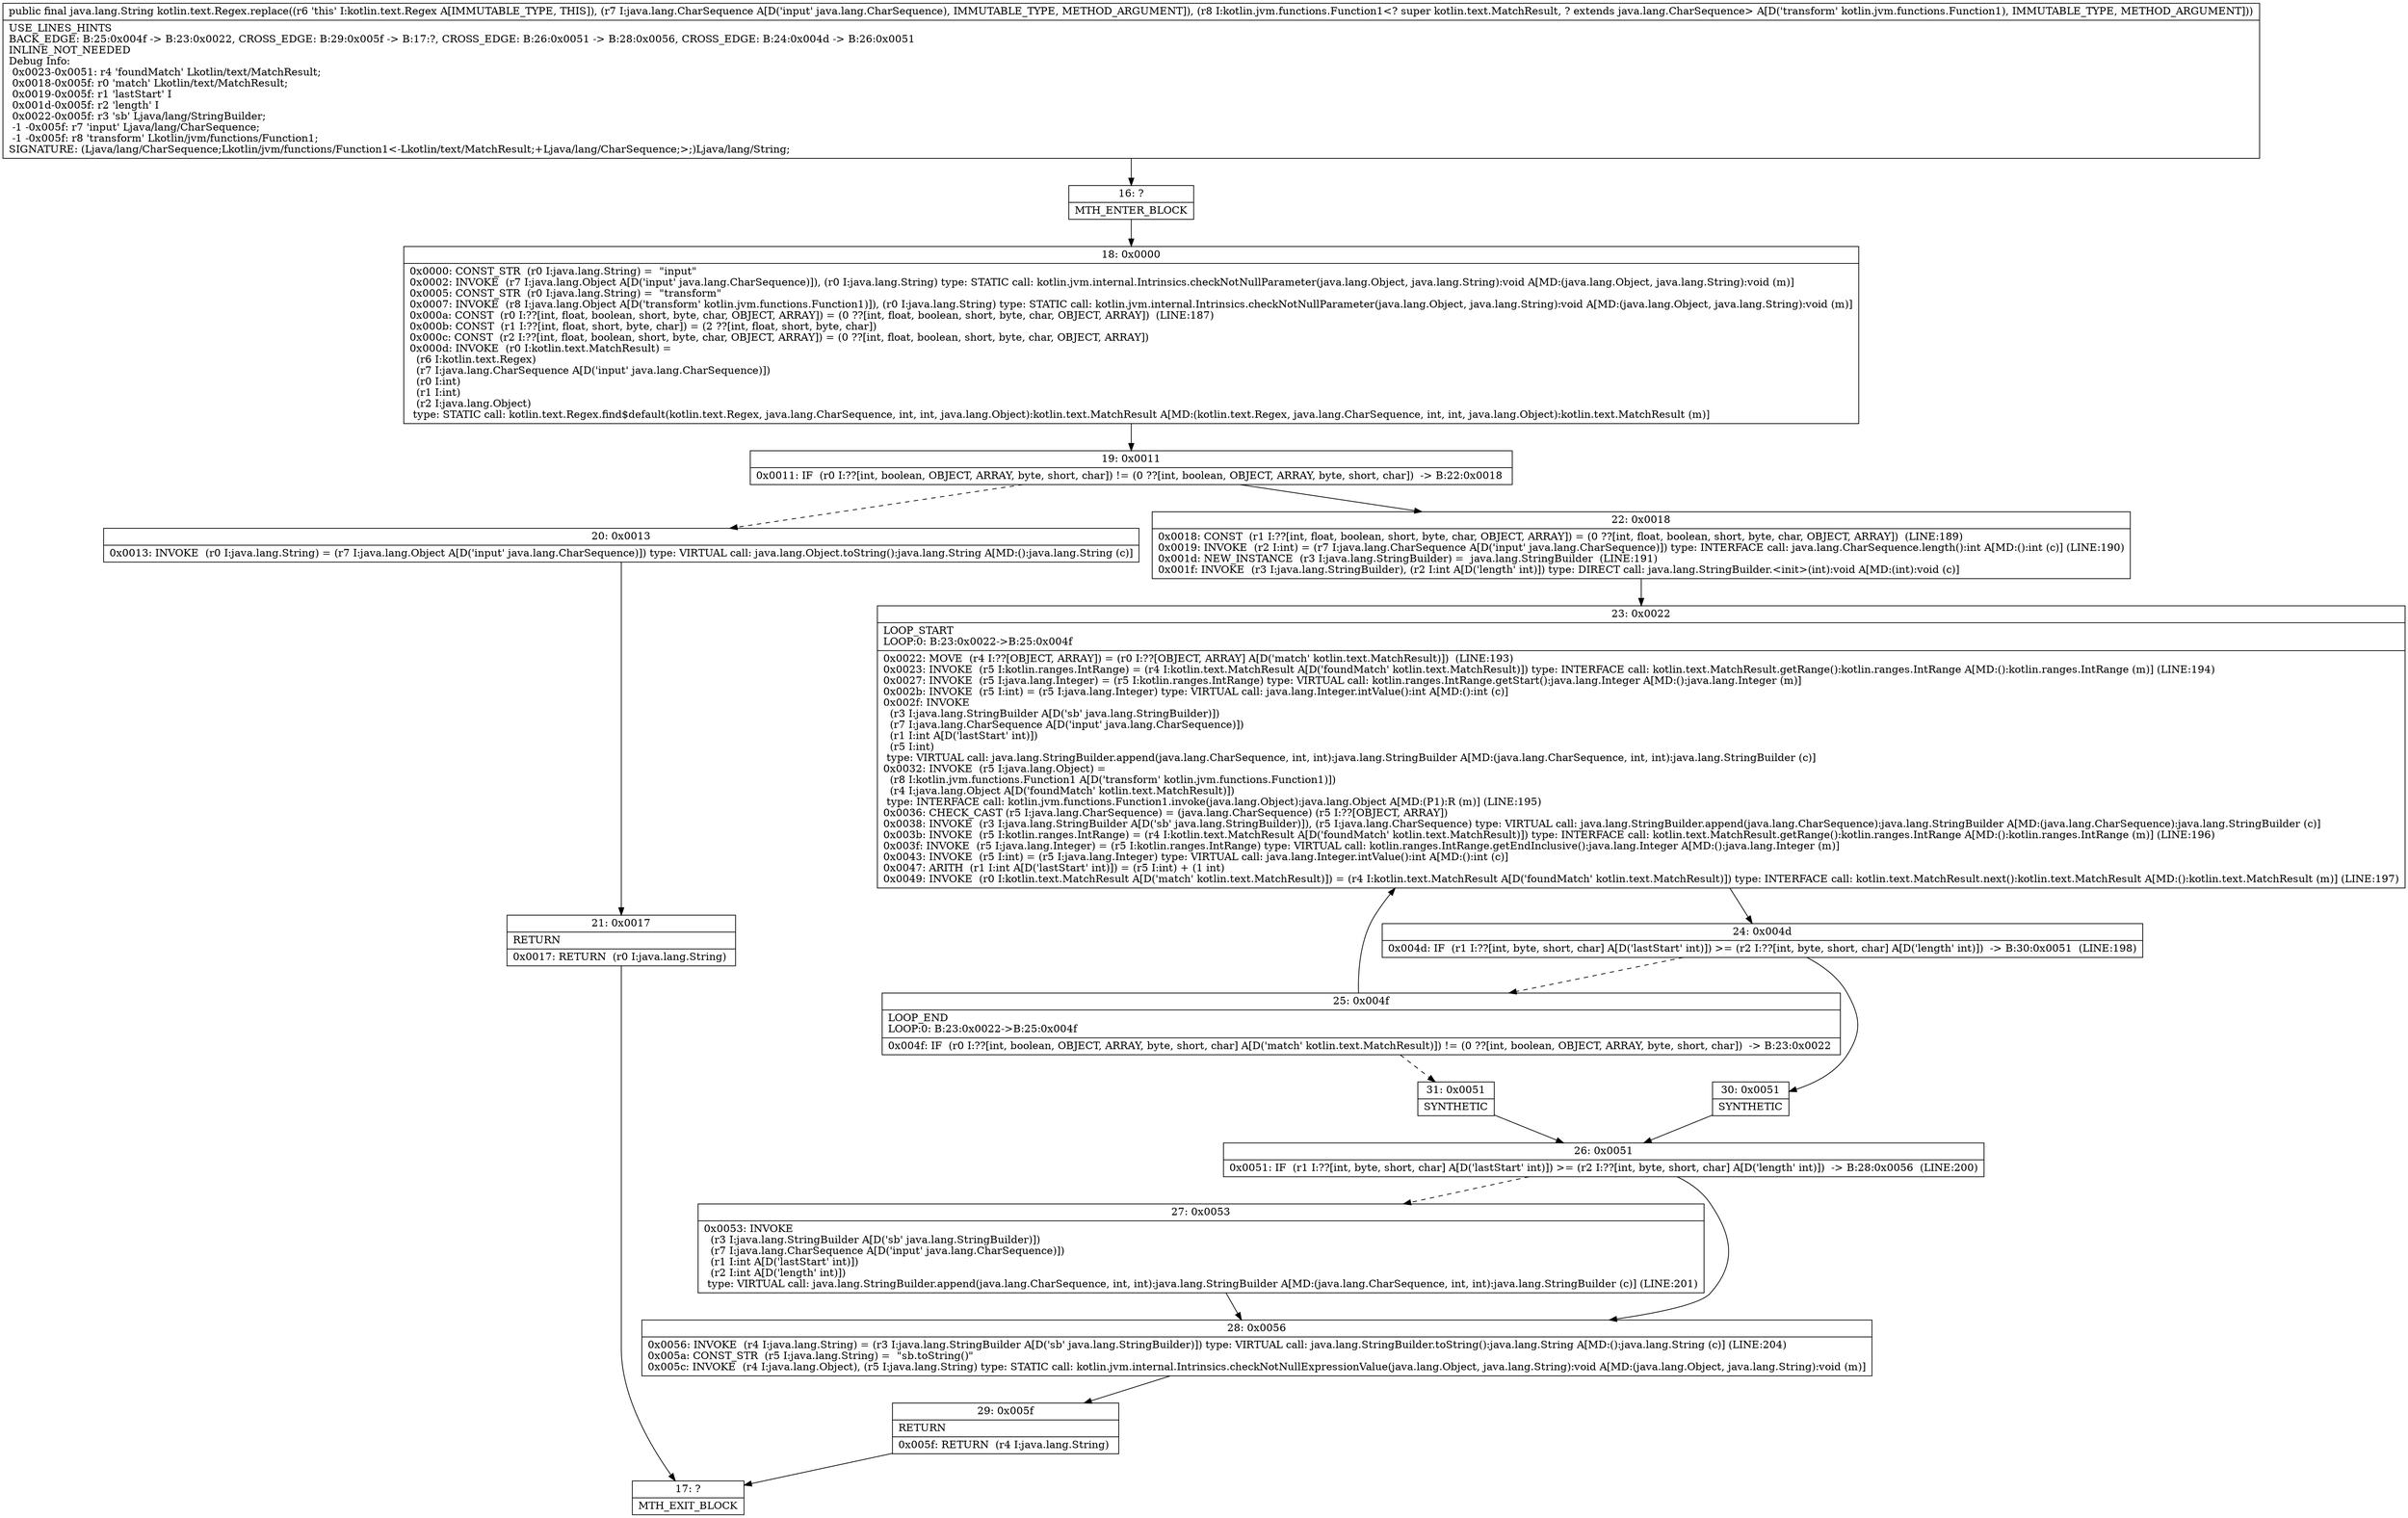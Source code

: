 digraph "CFG forkotlin.text.Regex.replace(Ljava\/lang\/CharSequence;Lkotlin\/jvm\/functions\/Function1;)Ljava\/lang\/String;" {
Node_16 [shape=record,label="{16\:\ ?|MTH_ENTER_BLOCK\l}"];
Node_18 [shape=record,label="{18\:\ 0x0000|0x0000: CONST_STR  (r0 I:java.lang.String) =  \"input\" \l0x0002: INVOKE  (r7 I:java.lang.Object A[D('input' java.lang.CharSequence)]), (r0 I:java.lang.String) type: STATIC call: kotlin.jvm.internal.Intrinsics.checkNotNullParameter(java.lang.Object, java.lang.String):void A[MD:(java.lang.Object, java.lang.String):void (m)]\l0x0005: CONST_STR  (r0 I:java.lang.String) =  \"transform\" \l0x0007: INVOKE  (r8 I:java.lang.Object A[D('transform' kotlin.jvm.functions.Function1)]), (r0 I:java.lang.String) type: STATIC call: kotlin.jvm.internal.Intrinsics.checkNotNullParameter(java.lang.Object, java.lang.String):void A[MD:(java.lang.Object, java.lang.String):void (m)]\l0x000a: CONST  (r0 I:??[int, float, boolean, short, byte, char, OBJECT, ARRAY]) = (0 ??[int, float, boolean, short, byte, char, OBJECT, ARRAY])  (LINE:187)\l0x000b: CONST  (r1 I:??[int, float, short, byte, char]) = (2 ??[int, float, short, byte, char]) \l0x000c: CONST  (r2 I:??[int, float, boolean, short, byte, char, OBJECT, ARRAY]) = (0 ??[int, float, boolean, short, byte, char, OBJECT, ARRAY]) \l0x000d: INVOKE  (r0 I:kotlin.text.MatchResult) = \l  (r6 I:kotlin.text.Regex)\l  (r7 I:java.lang.CharSequence A[D('input' java.lang.CharSequence)])\l  (r0 I:int)\l  (r1 I:int)\l  (r2 I:java.lang.Object)\l type: STATIC call: kotlin.text.Regex.find$default(kotlin.text.Regex, java.lang.CharSequence, int, int, java.lang.Object):kotlin.text.MatchResult A[MD:(kotlin.text.Regex, java.lang.CharSequence, int, int, java.lang.Object):kotlin.text.MatchResult (m)]\l}"];
Node_19 [shape=record,label="{19\:\ 0x0011|0x0011: IF  (r0 I:??[int, boolean, OBJECT, ARRAY, byte, short, char]) != (0 ??[int, boolean, OBJECT, ARRAY, byte, short, char])  \-\> B:22:0x0018 \l}"];
Node_20 [shape=record,label="{20\:\ 0x0013|0x0013: INVOKE  (r0 I:java.lang.String) = (r7 I:java.lang.Object A[D('input' java.lang.CharSequence)]) type: VIRTUAL call: java.lang.Object.toString():java.lang.String A[MD:():java.lang.String (c)]\l}"];
Node_21 [shape=record,label="{21\:\ 0x0017|RETURN\l|0x0017: RETURN  (r0 I:java.lang.String) \l}"];
Node_17 [shape=record,label="{17\:\ ?|MTH_EXIT_BLOCK\l}"];
Node_22 [shape=record,label="{22\:\ 0x0018|0x0018: CONST  (r1 I:??[int, float, boolean, short, byte, char, OBJECT, ARRAY]) = (0 ??[int, float, boolean, short, byte, char, OBJECT, ARRAY])  (LINE:189)\l0x0019: INVOKE  (r2 I:int) = (r7 I:java.lang.CharSequence A[D('input' java.lang.CharSequence)]) type: INTERFACE call: java.lang.CharSequence.length():int A[MD:():int (c)] (LINE:190)\l0x001d: NEW_INSTANCE  (r3 I:java.lang.StringBuilder) =  java.lang.StringBuilder  (LINE:191)\l0x001f: INVOKE  (r3 I:java.lang.StringBuilder), (r2 I:int A[D('length' int)]) type: DIRECT call: java.lang.StringBuilder.\<init\>(int):void A[MD:(int):void (c)]\l}"];
Node_23 [shape=record,label="{23\:\ 0x0022|LOOP_START\lLOOP:0: B:23:0x0022\-\>B:25:0x004f\l|0x0022: MOVE  (r4 I:??[OBJECT, ARRAY]) = (r0 I:??[OBJECT, ARRAY] A[D('match' kotlin.text.MatchResult)])  (LINE:193)\l0x0023: INVOKE  (r5 I:kotlin.ranges.IntRange) = (r4 I:kotlin.text.MatchResult A[D('foundMatch' kotlin.text.MatchResult)]) type: INTERFACE call: kotlin.text.MatchResult.getRange():kotlin.ranges.IntRange A[MD:():kotlin.ranges.IntRange (m)] (LINE:194)\l0x0027: INVOKE  (r5 I:java.lang.Integer) = (r5 I:kotlin.ranges.IntRange) type: VIRTUAL call: kotlin.ranges.IntRange.getStart():java.lang.Integer A[MD:():java.lang.Integer (m)]\l0x002b: INVOKE  (r5 I:int) = (r5 I:java.lang.Integer) type: VIRTUAL call: java.lang.Integer.intValue():int A[MD:():int (c)]\l0x002f: INVOKE  \l  (r3 I:java.lang.StringBuilder A[D('sb' java.lang.StringBuilder)])\l  (r7 I:java.lang.CharSequence A[D('input' java.lang.CharSequence)])\l  (r1 I:int A[D('lastStart' int)])\l  (r5 I:int)\l type: VIRTUAL call: java.lang.StringBuilder.append(java.lang.CharSequence, int, int):java.lang.StringBuilder A[MD:(java.lang.CharSequence, int, int):java.lang.StringBuilder (c)]\l0x0032: INVOKE  (r5 I:java.lang.Object) = \l  (r8 I:kotlin.jvm.functions.Function1 A[D('transform' kotlin.jvm.functions.Function1)])\l  (r4 I:java.lang.Object A[D('foundMatch' kotlin.text.MatchResult)])\l type: INTERFACE call: kotlin.jvm.functions.Function1.invoke(java.lang.Object):java.lang.Object A[MD:(P1):R (m)] (LINE:195)\l0x0036: CHECK_CAST (r5 I:java.lang.CharSequence) = (java.lang.CharSequence) (r5 I:??[OBJECT, ARRAY]) \l0x0038: INVOKE  (r3 I:java.lang.StringBuilder A[D('sb' java.lang.StringBuilder)]), (r5 I:java.lang.CharSequence) type: VIRTUAL call: java.lang.StringBuilder.append(java.lang.CharSequence):java.lang.StringBuilder A[MD:(java.lang.CharSequence):java.lang.StringBuilder (c)]\l0x003b: INVOKE  (r5 I:kotlin.ranges.IntRange) = (r4 I:kotlin.text.MatchResult A[D('foundMatch' kotlin.text.MatchResult)]) type: INTERFACE call: kotlin.text.MatchResult.getRange():kotlin.ranges.IntRange A[MD:():kotlin.ranges.IntRange (m)] (LINE:196)\l0x003f: INVOKE  (r5 I:java.lang.Integer) = (r5 I:kotlin.ranges.IntRange) type: VIRTUAL call: kotlin.ranges.IntRange.getEndInclusive():java.lang.Integer A[MD:():java.lang.Integer (m)]\l0x0043: INVOKE  (r5 I:int) = (r5 I:java.lang.Integer) type: VIRTUAL call: java.lang.Integer.intValue():int A[MD:():int (c)]\l0x0047: ARITH  (r1 I:int A[D('lastStart' int)]) = (r5 I:int) + (1 int) \l0x0049: INVOKE  (r0 I:kotlin.text.MatchResult A[D('match' kotlin.text.MatchResult)]) = (r4 I:kotlin.text.MatchResult A[D('foundMatch' kotlin.text.MatchResult)]) type: INTERFACE call: kotlin.text.MatchResult.next():kotlin.text.MatchResult A[MD:():kotlin.text.MatchResult (m)] (LINE:197)\l}"];
Node_24 [shape=record,label="{24\:\ 0x004d|0x004d: IF  (r1 I:??[int, byte, short, char] A[D('lastStart' int)]) \>= (r2 I:??[int, byte, short, char] A[D('length' int)])  \-\> B:30:0x0051  (LINE:198)\l}"];
Node_25 [shape=record,label="{25\:\ 0x004f|LOOP_END\lLOOP:0: B:23:0x0022\-\>B:25:0x004f\l|0x004f: IF  (r0 I:??[int, boolean, OBJECT, ARRAY, byte, short, char] A[D('match' kotlin.text.MatchResult)]) != (0 ??[int, boolean, OBJECT, ARRAY, byte, short, char])  \-\> B:23:0x0022 \l}"];
Node_31 [shape=record,label="{31\:\ 0x0051|SYNTHETIC\l}"];
Node_26 [shape=record,label="{26\:\ 0x0051|0x0051: IF  (r1 I:??[int, byte, short, char] A[D('lastStart' int)]) \>= (r2 I:??[int, byte, short, char] A[D('length' int)])  \-\> B:28:0x0056  (LINE:200)\l}"];
Node_27 [shape=record,label="{27\:\ 0x0053|0x0053: INVOKE  \l  (r3 I:java.lang.StringBuilder A[D('sb' java.lang.StringBuilder)])\l  (r7 I:java.lang.CharSequence A[D('input' java.lang.CharSequence)])\l  (r1 I:int A[D('lastStart' int)])\l  (r2 I:int A[D('length' int)])\l type: VIRTUAL call: java.lang.StringBuilder.append(java.lang.CharSequence, int, int):java.lang.StringBuilder A[MD:(java.lang.CharSequence, int, int):java.lang.StringBuilder (c)] (LINE:201)\l}"];
Node_28 [shape=record,label="{28\:\ 0x0056|0x0056: INVOKE  (r4 I:java.lang.String) = (r3 I:java.lang.StringBuilder A[D('sb' java.lang.StringBuilder)]) type: VIRTUAL call: java.lang.StringBuilder.toString():java.lang.String A[MD:():java.lang.String (c)] (LINE:204)\l0x005a: CONST_STR  (r5 I:java.lang.String) =  \"sb.toString()\" \l0x005c: INVOKE  (r4 I:java.lang.Object), (r5 I:java.lang.String) type: STATIC call: kotlin.jvm.internal.Intrinsics.checkNotNullExpressionValue(java.lang.Object, java.lang.String):void A[MD:(java.lang.Object, java.lang.String):void (m)]\l}"];
Node_29 [shape=record,label="{29\:\ 0x005f|RETURN\l|0x005f: RETURN  (r4 I:java.lang.String) \l}"];
Node_30 [shape=record,label="{30\:\ 0x0051|SYNTHETIC\l}"];
MethodNode[shape=record,label="{public final java.lang.String kotlin.text.Regex.replace((r6 'this' I:kotlin.text.Regex A[IMMUTABLE_TYPE, THIS]), (r7 I:java.lang.CharSequence A[D('input' java.lang.CharSequence), IMMUTABLE_TYPE, METHOD_ARGUMENT]), (r8 I:kotlin.jvm.functions.Function1\<? super kotlin.text.MatchResult, ? extends java.lang.CharSequence\> A[D('transform' kotlin.jvm.functions.Function1), IMMUTABLE_TYPE, METHOD_ARGUMENT]))  | USE_LINES_HINTS\lBACK_EDGE: B:25:0x004f \-\> B:23:0x0022, CROSS_EDGE: B:29:0x005f \-\> B:17:?, CROSS_EDGE: B:26:0x0051 \-\> B:28:0x0056, CROSS_EDGE: B:24:0x004d \-\> B:26:0x0051\lINLINE_NOT_NEEDED\lDebug Info:\l  0x0023\-0x0051: r4 'foundMatch' Lkotlin\/text\/MatchResult;\l  0x0018\-0x005f: r0 'match' Lkotlin\/text\/MatchResult;\l  0x0019\-0x005f: r1 'lastStart' I\l  0x001d\-0x005f: r2 'length' I\l  0x0022\-0x005f: r3 'sb' Ljava\/lang\/StringBuilder;\l  \-1 \-0x005f: r7 'input' Ljava\/lang\/CharSequence;\l  \-1 \-0x005f: r8 'transform' Lkotlin\/jvm\/functions\/Function1;\lSIGNATURE: (Ljava\/lang\/CharSequence;Lkotlin\/jvm\/functions\/Function1\<\-Lkotlin\/text\/MatchResult;+Ljava\/lang\/CharSequence;\>;)Ljava\/lang\/String;\l}"];
MethodNode -> Node_16;Node_16 -> Node_18;
Node_18 -> Node_19;
Node_19 -> Node_20[style=dashed];
Node_19 -> Node_22;
Node_20 -> Node_21;
Node_21 -> Node_17;
Node_22 -> Node_23;
Node_23 -> Node_24;
Node_24 -> Node_25[style=dashed];
Node_24 -> Node_30;
Node_25 -> Node_23;
Node_25 -> Node_31[style=dashed];
Node_31 -> Node_26;
Node_26 -> Node_27[style=dashed];
Node_26 -> Node_28;
Node_27 -> Node_28;
Node_28 -> Node_29;
Node_29 -> Node_17;
Node_30 -> Node_26;
}

